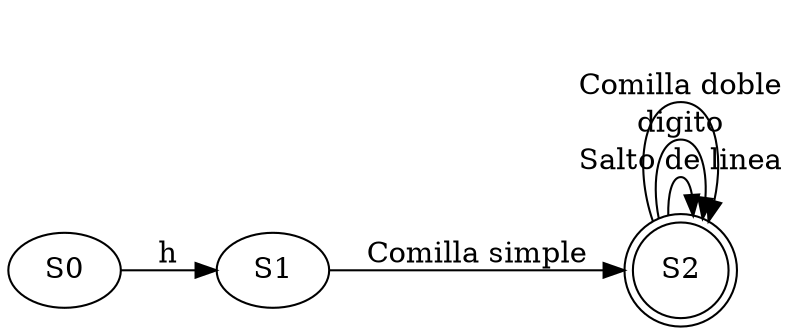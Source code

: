 digraph G {
	rankdir=LR
	S0 -> S1 [label="h"]	S1 -> S2 [label="Comilla simple"]	S2 [shape="doublecircle"]	S2 -> S2 [label="Salto de linea"]	S2 -> S2 [label="digito"]	S2 -> S2 [label="Comilla doble"]
}